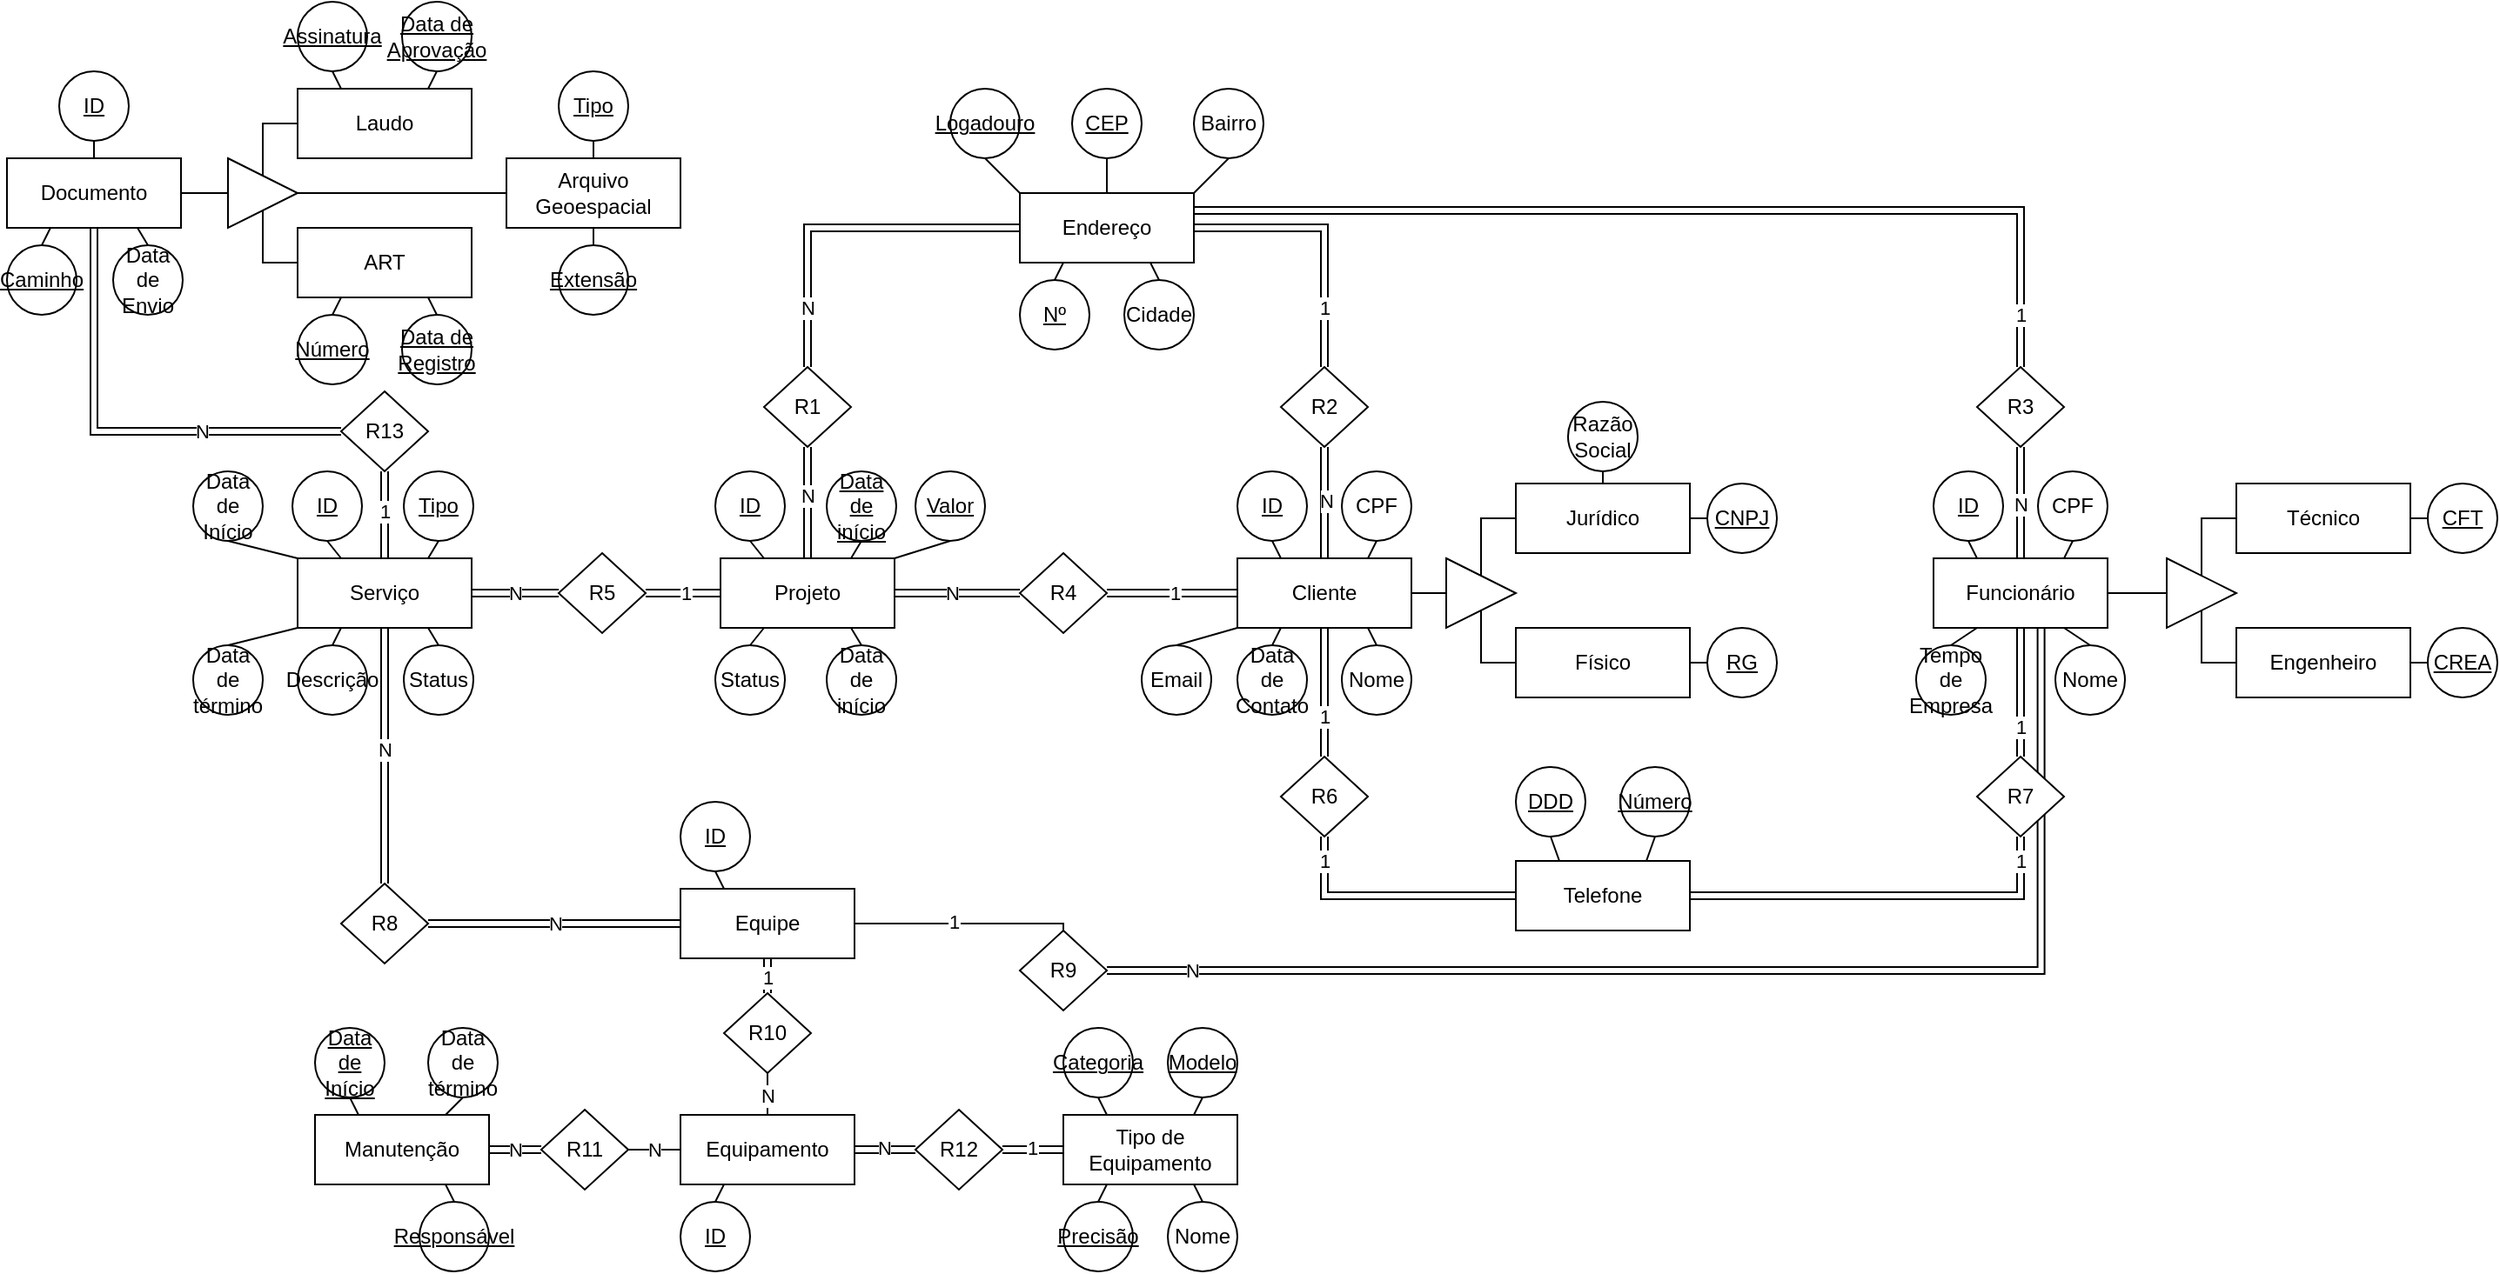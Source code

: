 <mxfile version="26.2.14">
  <diagram name="Página-1" id="PiJOBSAtjGSrL47Rxn38">
    <mxGraphModel dx="872" dy="549" grid="1" gridSize="10" guides="1" tooltips="1" connect="1" arrows="1" fold="1" page="1" pageScale="1" pageWidth="1169" pageHeight="827" math="0" shadow="0">
      <root>
        <mxCell id="0" />
        <mxCell id="1" parent="0" />
        <mxCell id="Hxw2iCBCijCNCAAfh-6b-59" style="edgeStyle=orthogonalEdgeStyle;rounded=0;orthogonalLoop=1;jettySize=auto;html=1;entryX=0.618;entryY=0.991;entryDx=0;entryDy=0;entryPerimeter=0;endArrow=none;startFill=0;shape=link;" parent="1" source="Hxw2iCBCijCNCAAfh-6b-57" target="vP99XLo5LnAxGZVNsOc5-2" edge="1">
          <mxGeometry relative="1" as="geometry">
            <mxPoint x="1220" y="603" as="targetPoint" />
          </mxGeometry>
        </mxCell>
        <mxCell id="VWEWTh3ar_pNMmPOI8s5-85" value="N" style="edgeLabel;html=1;align=center;verticalAlign=middle;resizable=0;points=[];" parent="Hxw2iCBCijCNCAAfh-6b-59" vertex="1" connectable="0">
          <mxGeometry x="-0.866" relative="1" as="geometry">
            <mxPoint as="offset" />
          </mxGeometry>
        </mxCell>
        <mxCell id="Hxw2iCBCijCNCAAfh-6b-21" style="edgeStyle=orthogonalEdgeStyle;rounded=0;orthogonalLoop=1;jettySize=auto;html=1;entryX=0.5;entryY=0;entryDx=0;entryDy=0;endArrow=none;startFill=0;shape=link;" parent="1" source="vP99XLo5LnAxGZVNsOc5-1" target="Hxw2iCBCijCNCAAfh-6b-17" edge="1">
          <mxGeometry relative="1" as="geometry">
            <mxPoint x="870" y="140" as="targetPoint" />
          </mxGeometry>
        </mxCell>
        <mxCell id="VWEWTh3ar_pNMmPOI8s5-73" value="1" style="edgeLabel;html=1;align=center;verticalAlign=middle;resizable=0;points=[];" parent="Hxw2iCBCijCNCAAfh-6b-21" vertex="1" connectable="0">
          <mxGeometry x="0.553" relative="1" as="geometry">
            <mxPoint as="offset" />
          </mxGeometry>
        </mxCell>
        <mxCell id="vP99XLo5LnAxGZVNsOc5-1" value="&lt;div&gt;Endereço&lt;/div&gt;" style="whiteSpace=wrap;html=1;align=center;" parent="1" vertex="1">
          <mxGeometry x="635" y="120" width="100" height="40" as="geometry" />
        </mxCell>
        <mxCell id="Hxw2iCBCijCNCAAfh-6b-34" style="edgeStyle=orthogonalEdgeStyle;rounded=0;orthogonalLoop=1;jettySize=auto;html=1;entryX=0.5;entryY=0;entryDx=0;entryDy=0;endArrow=none;startFill=0;shape=link;" parent="1" source="vP99XLo5LnAxGZVNsOc5-2" target="Hxw2iCBCijCNCAAfh-6b-9" edge="1">
          <mxGeometry relative="1" as="geometry">
            <mxPoint x="1210.0" y="470" as="targetPoint" />
            <Array as="points" />
          </mxGeometry>
        </mxCell>
        <mxCell id="VWEWTh3ar_pNMmPOI8s5-84" value="1" style="edgeLabel;html=1;align=center;verticalAlign=middle;resizable=0;points=[];" parent="Hxw2iCBCijCNCAAfh-6b-34" vertex="1" connectable="0">
          <mxGeometry x="0.522" relative="1" as="geometry">
            <mxPoint as="offset" />
          </mxGeometry>
        </mxCell>
        <mxCell id="vP99XLo5LnAxGZVNsOc5-2" value="Funcionário" style="whiteSpace=wrap;html=1;align=center;" parent="1" vertex="1">
          <mxGeometry x="1160" y="330" width="100" height="40" as="geometry" />
        </mxCell>
        <mxCell id="vP99XLo5LnAxGZVNsOc5-3" value="Projeto" style="whiteSpace=wrap;html=1;align=center;" parent="1" vertex="1">
          <mxGeometry x="463" y="330" width="100" height="40" as="geometry" />
        </mxCell>
        <mxCell id="Hxw2iCBCijCNCAAfh-6b-37" style="edgeStyle=orthogonalEdgeStyle;rounded=0;orthogonalLoop=1;jettySize=auto;html=1;entryX=0;entryY=0.5;entryDx=0;entryDy=0;endArrow=none;startFill=0;" parent="1" source="vP99XLo5LnAxGZVNsOc5-4" target="Hxw2iCBCijCNCAAfh-6b-35" edge="1">
          <mxGeometry relative="1" as="geometry" />
        </mxCell>
        <mxCell id="vP99XLo5LnAxGZVNsOc5-4" value="Cliente" style="whiteSpace=wrap;html=1;align=center;" parent="1" vertex="1">
          <mxGeometry x="760" y="330" width="100" height="40" as="geometry" />
        </mxCell>
        <mxCell id="vP99XLo5LnAxGZVNsOc5-5" value="Logadouro" style="ellipse;whiteSpace=wrap;html=1;align=center;fontStyle=4" parent="1" vertex="1">
          <mxGeometry x="595" y="60" width="40" height="40" as="geometry" />
        </mxCell>
        <mxCell id="vP99XLo5LnAxGZVNsOc5-6" value="CEP" style="ellipse;whiteSpace=wrap;html=1;align=center;fontStyle=4" parent="1" vertex="1">
          <mxGeometry x="665" y="60" width="40" height="40" as="geometry" />
        </mxCell>
        <mxCell id="vP99XLo5LnAxGZVNsOc5-8" value="Bairro" style="ellipse;whiteSpace=wrap;html=1;align=center;" parent="1" vertex="1">
          <mxGeometry x="735" y="60" width="40" height="40" as="geometry" />
        </mxCell>
        <mxCell id="vP99XLo5LnAxGZVNsOc5-9" value="Nº" style="ellipse;whiteSpace=wrap;html=1;align=center;fontStyle=4" parent="1" vertex="1">
          <mxGeometry x="635" y="170" width="40" height="40" as="geometry" />
        </mxCell>
        <mxCell id="vP99XLo5LnAxGZVNsOc5-10" value="&lt;div&gt;Cidade&lt;/div&gt;" style="ellipse;whiteSpace=wrap;html=1;align=center;" parent="1" vertex="1">
          <mxGeometry x="695" y="170" width="40" height="40" as="geometry" />
        </mxCell>
        <mxCell id="vP99XLo5LnAxGZVNsOc5-11" value="ID" style="ellipse;whiteSpace=wrap;html=1;align=center;fontStyle=4" parent="1" vertex="1">
          <mxGeometry x="460" y="280" width="40" height="40" as="geometry" />
        </mxCell>
        <mxCell id="vP99XLo5LnAxGZVNsOc5-13" value="&lt;div&gt;Data&lt;/div&gt;&lt;div&gt;de&lt;/div&gt;&lt;div&gt;início&lt;/div&gt;" style="ellipse;whiteSpace=wrap;html=1;align=center;fontStyle=4" parent="1" vertex="1">
          <mxGeometry x="524" y="280" width="40" height="40" as="geometry" />
        </mxCell>
        <mxCell id="vP99XLo5LnAxGZVNsOc5-17" value="CPF" style="ellipse;whiteSpace=wrap;html=1;align=center;fontStyle=0" parent="1" vertex="1">
          <mxGeometry x="1220" y="280" width="40" height="40" as="geometry" />
        </mxCell>
        <mxCell id="vP99XLo5LnAxGZVNsOc5-19" value="Nome" style="ellipse;whiteSpace=wrap;html=1;align=center;" parent="1" vertex="1">
          <mxGeometry x="1230" y="380" width="40" height="40" as="geometry" />
        </mxCell>
        <mxCell id="vP99XLo5LnAxGZVNsOc5-20" value="ID" style="ellipse;whiteSpace=wrap;html=1;align=center;fontStyle=4" parent="1" vertex="1">
          <mxGeometry x="1160" y="280" width="40" height="40" as="geometry" />
        </mxCell>
        <mxCell id="vP99XLo5LnAxGZVNsOc5-25" value="ID" style="ellipse;whiteSpace=wrap;html=1;align=center;fontStyle=4" parent="1" vertex="1">
          <mxGeometry x="760" y="280" width="40" height="40" as="geometry" />
        </mxCell>
        <mxCell id="vP99XLo5LnAxGZVNsOc5-27" value="CNPJ" style="ellipse;whiteSpace=wrap;html=1;align=center;fontStyle=4" parent="1" vertex="1">
          <mxGeometry x="1030" y="287" width="40" height="40" as="geometry" />
        </mxCell>
        <mxCell id="vP99XLo5LnAxGZVNsOc5-29" value="CPF" style="ellipse;whiteSpace=wrap;html=1;align=center;fontStyle=0" parent="1" vertex="1">
          <mxGeometry x="820" y="280" width="40" height="40" as="geometry" />
        </mxCell>
        <mxCell id="vP99XLo5LnAxGZVNsOc5-30" value="&lt;div&gt;Data &lt;br&gt;&lt;/div&gt;&lt;div&gt;de&lt;/div&gt;&lt;div&gt;Contato&lt;/div&gt;" style="ellipse;whiteSpace=wrap;html=1;align=center;" parent="1" vertex="1">
          <mxGeometry x="760" y="380" width="40" height="40" as="geometry" />
        </mxCell>
        <mxCell id="Hxw2iCBCijCNCAAfh-6b-58" style="edgeStyle=orthogonalEdgeStyle;rounded=0;orthogonalLoop=1;jettySize=auto;html=1;entryX=0.5;entryY=0;entryDx=0;entryDy=0;endArrow=none;startFill=0;" parent="1" source="vP99XLo5LnAxGZVNsOc5-32" target="Hxw2iCBCijCNCAAfh-6b-57" edge="1">
          <mxGeometry relative="1" as="geometry">
            <Array as="points">
              <mxPoint x="660" y="540" />
            </Array>
          </mxGeometry>
        </mxCell>
        <mxCell id="VWEWTh3ar_pNMmPOI8s5-86" value="1" style="edgeLabel;html=1;align=center;verticalAlign=middle;resizable=0;points=[];" parent="Hxw2iCBCijCNCAAfh-6b-58" vertex="1" connectable="0">
          <mxGeometry x="-0.079" y="1" relative="1" as="geometry">
            <mxPoint as="offset" />
          </mxGeometry>
        </mxCell>
        <mxCell id="vP99XLo5LnAxGZVNsOc5-32" value="Equipe" style="whiteSpace=wrap;html=1;align=center;" parent="1" vertex="1">
          <mxGeometry x="440" y="520" width="100" height="40" as="geometry" />
        </mxCell>
        <mxCell id="vP99XLo5LnAxGZVNsOc5-41" value="&lt;div&gt;Data&lt;/div&gt;&lt;div&gt;de&lt;/div&gt;&lt;div&gt;início&lt;/div&gt;" style="ellipse;whiteSpace=wrap;html=1;align=center;" parent="1" vertex="1">
          <mxGeometry x="524" y="380" width="40" height="40" as="geometry" />
        </mxCell>
        <mxCell id="vP99XLo5LnAxGZVNsOc5-43" value="&lt;div&gt;Equipamento&lt;/div&gt;" style="whiteSpace=wrap;html=1;align=center;" parent="1" vertex="1">
          <mxGeometry x="440" y="650" width="100" height="40" as="geometry" />
        </mxCell>
        <mxCell id="vP99XLo5LnAxGZVNsOc5-44" value="ID" style="ellipse;whiteSpace=wrap;html=1;align=center;fontStyle=4" parent="1" vertex="1">
          <mxGeometry x="440" y="700" width="40" height="40" as="geometry" />
        </mxCell>
        <mxCell id="vP99XLo5LnAxGZVNsOc5-45" value="Manutenção" style="whiteSpace=wrap;html=1;align=center;" parent="1" vertex="1">
          <mxGeometry x="230" y="650" width="100" height="40" as="geometry" />
        </mxCell>
        <mxCell id="Hxw2iCBCijCNCAAfh-6b-1" value="Tempo de Empresa" style="ellipse;whiteSpace=wrap;html=1;align=center;" parent="1" vertex="1">
          <mxGeometry x="1150" y="380" width="40" height="40" as="geometry" />
        </mxCell>
        <mxCell id="Hxw2iCBCijCNCAAfh-6b-2" value="Telefone" style="whiteSpace=wrap;html=1;align=center;" parent="1" vertex="1">
          <mxGeometry x="920" y="504" width="100" height="40" as="geometry" />
        </mxCell>
        <mxCell id="Hxw2iCBCijCNCAAfh-6b-3" value="DDD" style="ellipse;whiteSpace=wrap;html=1;align=center;fontStyle=4" parent="1" vertex="1">
          <mxGeometry x="920" y="450" width="40" height="40" as="geometry" />
        </mxCell>
        <mxCell id="Hxw2iCBCijCNCAAfh-6b-5" value="Número" style="ellipse;whiteSpace=wrap;html=1;align=center;fontStyle=4" parent="1" vertex="1">
          <mxGeometry x="980" y="450" width="40" height="40" as="geometry" />
        </mxCell>
        <mxCell id="Hxw2iCBCijCNCAAfh-6b-8" value="R6" style="shape=rhombus;perimeter=rhombusPerimeter;whiteSpace=wrap;html=1;align=center;" parent="1" vertex="1">
          <mxGeometry x="785" y="444" width="50" height="46" as="geometry" />
        </mxCell>
        <mxCell id="Hxw2iCBCijCNCAAfh-6b-9" value="R7" style="shape=rhombus;perimeter=rhombusPerimeter;whiteSpace=wrap;html=1;align=center;" parent="1" vertex="1">
          <mxGeometry x="1185" y="444" width="50" height="46" as="geometry" />
        </mxCell>
        <mxCell id="Hxw2iCBCijCNCAAfh-6b-11" value="" style="endArrow=none;html=1;rounded=0;entryX=0;entryY=0.5;entryDx=0;entryDy=0;exitX=0.5;exitY=1;exitDx=0;exitDy=0;shape=link;" parent="1" source="Hxw2iCBCijCNCAAfh-6b-8" target="Hxw2iCBCijCNCAAfh-6b-2" edge="1">
          <mxGeometry relative="1" as="geometry">
            <mxPoint x="870" y="470" as="sourcePoint" />
            <mxPoint x="1030" y="470" as="targetPoint" />
            <Array as="points">
              <mxPoint x="810" y="524" />
              <mxPoint x="860" y="524" />
            </Array>
          </mxGeometry>
        </mxCell>
        <mxCell id="VWEWTh3ar_pNMmPOI8s5-82" value="1" style="edgeLabel;html=1;align=center;verticalAlign=middle;resizable=0;points=[];" parent="Hxw2iCBCijCNCAAfh-6b-11" vertex="1" connectable="0">
          <mxGeometry x="-0.806" relative="1" as="geometry">
            <mxPoint as="offset" />
          </mxGeometry>
        </mxCell>
        <mxCell id="Hxw2iCBCijCNCAAfh-6b-12" value="" style="endArrow=none;html=1;rounded=0;entryX=1;entryY=0.5;entryDx=0;entryDy=0;exitX=0.5;exitY=1;exitDx=0;exitDy=0;shape=link;" parent="1" source="Hxw2iCBCijCNCAAfh-6b-9" target="Hxw2iCBCijCNCAAfh-6b-2" edge="1">
          <mxGeometry relative="1" as="geometry">
            <mxPoint x="870" y="500" as="sourcePoint" />
            <mxPoint x="930" y="534" as="targetPoint" />
            <Array as="points">
              <mxPoint x="1210" y="524" />
              <mxPoint x="1090" y="524" />
            </Array>
          </mxGeometry>
        </mxCell>
        <mxCell id="VWEWTh3ar_pNMmPOI8s5-83" value="1" style="edgeLabel;html=1;align=center;verticalAlign=middle;resizable=0;points=[];" parent="Hxw2iCBCijCNCAAfh-6b-12" vertex="1" connectable="0">
          <mxGeometry x="-0.875" relative="1" as="geometry">
            <mxPoint as="offset" />
          </mxGeometry>
        </mxCell>
        <mxCell id="Hxw2iCBCijCNCAAfh-6b-13" value="" style="endArrow=none;html=1;rounded=0;exitX=0.5;exitY=1;exitDx=0;exitDy=0;entryX=0.5;entryY=0;entryDx=0;entryDy=0;shape=link;" parent="1" source="vP99XLo5LnAxGZVNsOc5-4" target="Hxw2iCBCijCNCAAfh-6b-8" edge="1">
          <mxGeometry relative="1" as="geometry">
            <mxPoint x="870" y="470" as="sourcePoint" />
            <mxPoint x="1030" y="470" as="targetPoint" />
          </mxGeometry>
        </mxCell>
        <mxCell id="VWEWTh3ar_pNMmPOI8s5-81" value="1" style="edgeLabel;html=1;align=center;verticalAlign=middle;resizable=0;points=[];" parent="Hxw2iCBCijCNCAAfh-6b-13" vertex="1" connectable="0">
          <mxGeometry x="0.375" relative="1" as="geometry">
            <mxPoint as="offset" />
          </mxGeometry>
        </mxCell>
        <mxCell id="Hxw2iCBCijCNCAAfh-6b-25" style="edgeStyle=orthogonalEdgeStyle;rounded=0;orthogonalLoop=1;jettySize=auto;html=1;entryX=0;entryY=0.5;entryDx=0;entryDy=0;endArrow=none;startFill=0;shape=link;" parent="1" source="Hxw2iCBCijCNCAAfh-6b-15" target="vP99XLo5LnAxGZVNsOc5-1" edge="1">
          <mxGeometry relative="1" as="geometry">
            <mxPoint x="513" y="130" as="targetPoint" />
            <Array as="points">
              <mxPoint x="513" y="140" />
            </Array>
          </mxGeometry>
        </mxCell>
        <mxCell id="VWEWTh3ar_pNMmPOI8s5-70" value="N" style="edgeLabel;html=1;align=center;verticalAlign=middle;resizable=0;points=[];" parent="Hxw2iCBCijCNCAAfh-6b-25" vertex="1" connectable="0">
          <mxGeometry x="-0.664" relative="1" as="geometry">
            <mxPoint as="offset" />
          </mxGeometry>
        </mxCell>
        <mxCell id="Hxw2iCBCijCNCAAfh-6b-28" style="edgeStyle=orthogonalEdgeStyle;rounded=0;orthogonalLoop=1;jettySize=auto;html=1;entryX=0.5;entryY=0;entryDx=0;entryDy=0;endArrow=none;startFill=0;shape=link;" parent="1" source="Hxw2iCBCijCNCAAfh-6b-15" target="vP99XLo5LnAxGZVNsOc5-3" edge="1">
          <mxGeometry relative="1" as="geometry" />
        </mxCell>
        <mxCell id="VWEWTh3ar_pNMmPOI8s5-71" value="N" style="edgeLabel;html=1;align=center;verticalAlign=middle;resizable=0;points=[];" parent="Hxw2iCBCijCNCAAfh-6b-28" vertex="1" connectable="0">
          <mxGeometry x="-0.146" relative="1" as="geometry">
            <mxPoint as="offset" />
          </mxGeometry>
        </mxCell>
        <mxCell id="Hxw2iCBCijCNCAAfh-6b-15" value="&lt;div&gt;R1&lt;/div&gt;" style="shape=rhombus;perimeter=rhombusPerimeter;whiteSpace=wrap;html=1;align=center;" parent="1" vertex="1">
          <mxGeometry x="488" y="220" width="50" height="46" as="geometry" />
        </mxCell>
        <mxCell id="Hxw2iCBCijCNCAAfh-6b-26" style="edgeStyle=orthogonalEdgeStyle;rounded=0;orthogonalLoop=1;jettySize=auto;html=1;entryX=0.5;entryY=0;entryDx=0;entryDy=0;endArrow=none;startFill=0;shape=link;" parent="1" source="Hxw2iCBCijCNCAAfh-6b-17" target="vP99XLo5LnAxGZVNsOc5-4" edge="1">
          <mxGeometry relative="1" as="geometry">
            <Array as="points">
              <mxPoint x="810" y="260" />
              <mxPoint x="810" y="260" />
            </Array>
          </mxGeometry>
        </mxCell>
        <mxCell id="VWEWTh3ar_pNMmPOI8s5-74" value="N" style="edgeLabel;html=1;align=center;verticalAlign=middle;resizable=0;points=[];" parent="Hxw2iCBCijCNCAAfh-6b-26" vertex="1" connectable="0">
          <mxGeometry x="-0.031" y="1" relative="1" as="geometry">
            <mxPoint as="offset" />
          </mxGeometry>
        </mxCell>
        <mxCell id="Hxw2iCBCijCNCAAfh-6b-17" value="&lt;div&gt;R2&lt;/div&gt;" style="shape=rhombus;perimeter=rhombusPerimeter;whiteSpace=wrap;html=1;align=center;" parent="1" vertex="1">
          <mxGeometry x="785" y="220" width="50" height="46" as="geometry" />
        </mxCell>
        <mxCell id="Hxw2iCBCijCNCAAfh-6b-24" style="edgeStyle=orthogonalEdgeStyle;rounded=0;orthogonalLoop=1;jettySize=auto;html=1;entryX=1;entryY=0.25;entryDx=0;entryDy=0;endArrow=none;startFill=0;shape=link;" parent="1" source="Hxw2iCBCijCNCAAfh-6b-19" target="vP99XLo5LnAxGZVNsOc5-1" edge="1">
          <mxGeometry relative="1" as="geometry">
            <mxPoint x="960" y="130" as="targetPoint" />
            <Array as="points">
              <mxPoint x="1210" y="130" />
            </Array>
          </mxGeometry>
        </mxCell>
        <mxCell id="VWEWTh3ar_pNMmPOI8s5-78" value="1" style="edgeLabel;html=1;align=center;verticalAlign=middle;resizable=0;points=[];" parent="Hxw2iCBCijCNCAAfh-6b-24" vertex="1" connectable="0">
          <mxGeometry x="-0.893" relative="1" as="geometry">
            <mxPoint as="offset" />
          </mxGeometry>
        </mxCell>
        <mxCell id="Hxw2iCBCijCNCAAfh-6b-27" style="edgeStyle=orthogonalEdgeStyle;rounded=0;orthogonalLoop=1;jettySize=auto;html=1;entryX=0.5;entryY=0;entryDx=0;entryDy=0;endArrow=none;startFill=0;shape=link;" parent="1" source="Hxw2iCBCijCNCAAfh-6b-19" target="vP99XLo5LnAxGZVNsOc5-2" edge="1">
          <mxGeometry relative="1" as="geometry" />
        </mxCell>
        <mxCell id="VWEWTh3ar_pNMmPOI8s5-75" value="N" style="edgeLabel;html=1;align=center;verticalAlign=middle;resizable=0;points=[];" parent="Hxw2iCBCijCNCAAfh-6b-27" vertex="1" connectable="0">
          <mxGeometry x="0.021" relative="1" as="geometry">
            <mxPoint as="offset" />
          </mxGeometry>
        </mxCell>
        <mxCell id="Hxw2iCBCijCNCAAfh-6b-19" value="R3" style="shape=rhombus;perimeter=rhombusPerimeter;whiteSpace=wrap;html=1;align=center;" parent="1" vertex="1">
          <mxGeometry x="1185" y="220" width="50" height="46" as="geometry" />
        </mxCell>
        <mxCell id="Hxw2iCBCijCNCAAfh-6b-32" style="edgeStyle=orthogonalEdgeStyle;rounded=0;orthogonalLoop=1;jettySize=auto;html=1;entryX=0;entryY=0.5;entryDx=0;entryDy=0;endArrow=none;startFill=0;shape=link;" parent="1" source="Hxw2iCBCijCNCAAfh-6b-29" target="vP99XLo5LnAxGZVNsOc5-4" edge="1">
          <mxGeometry relative="1" as="geometry" />
        </mxCell>
        <mxCell id="VWEWTh3ar_pNMmPOI8s5-98" value="1" style="edgeLabel;html=1;align=center;verticalAlign=middle;resizable=0;points=[];" parent="Hxw2iCBCijCNCAAfh-6b-32" vertex="1" connectable="0">
          <mxGeometry x="0.035" relative="1" as="geometry">
            <mxPoint as="offset" />
          </mxGeometry>
        </mxCell>
        <mxCell id="Hxw2iCBCijCNCAAfh-6b-33" style="edgeStyle=orthogonalEdgeStyle;rounded=0;orthogonalLoop=1;jettySize=auto;html=1;entryX=1;entryY=0.5;entryDx=0;entryDy=0;endArrow=none;startFill=0;shape=link;" parent="1" source="Hxw2iCBCijCNCAAfh-6b-29" target="vP99XLo5LnAxGZVNsOc5-3" edge="1">
          <mxGeometry relative="1" as="geometry" />
        </mxCell>
        <mxCell id="VWEWTh3ar_pNMmPOI8s5-99" value="N" style="edgeLabel;html=1;align=center;verticalAlign=middle;resizable=0;points=[];" parent="Hxw2iCBCijCNCAAfh-6b-33" vertex="1" connectable="0">
          <mxGeometry x="0.089" relative="1" as="geometry">
            <mxPoint as="offset" />
          </mxGeometry>
        </mxCell>
        <mxCell id="Hxw2iCBCijCNCAAfh-6b-29" value="R4" style="shape=rhombus;perimeter=rhombusPerimeter;whiteSpace=wrap;html=1;align=center;" parent="1" vertex="1">
          <mxGeometry x="635" y="327" width="50" height="46" as="geometry" />
        </mxCell>
        <mxCell id="Hxw2iCBCijCNCAAfh-6b-41" style="edgeStyle=orthogonalEdgeStyle;rounded=0;orthogonalLoop=1;jettySize=auto;html=1;entryX=0;entryY=0.5;entryDx=0;entryDy=0;endArrow=none;startFill=0;" parent="1" source="Hxw2iCBCijCNCAAfh-6b-35" target="Hxw2iCBCijCNCAAfh-6b-39" edge="1">
          <mxGeometry relative="1" as="geometry" />
        </mxCell>
        <mxCell id="Hxw2iCBCijCNCAAfh-6b-42" style="edgeStyle=orthogonalEdgeStyle;rounded=0;orthogonalLoop=1;jettySize=auto;html=1;entryX=0;entryY=0.5;entryDx=0;entryDy=0;endArrow=none;startFill=0;" parent="1" source="Hxw2iCBCijCNCAAfh-6b-35" target="Hxw2iCBCijCNCAAfh-6b-38" edge="1">
          <mxGeometry relative="1" as="geometry" />
        </mxCell>
        <mxCell id="Hxw2iCBCijCNCAAfh-6b-35" value="" style="triangle;whiteSpace=wrap;html=1;" parent="1" vertex="1">
          <mxGeometry x="880" y="330" width="40" height="40" as="geometry" />
        </mxCell>
        <mxCell id="Hxw2iCBCijCNCAAfh-6b-38" value="Jurídico" style="whiteSpace=wrap;html=1;align=center;" parent="1" vertex="1">
          <mxGeometry x="920" y="287" width="100" height="40" as="geometry" />
        </mxCell>
        <mxCell id="Hxw2iCBCijCNCAAfh-6b-39" value="Físico" style="whiteSpace=wrap;html=1;align=center;" parent="1" vertex="1">
          <mxGeometry x="920" y="370" width="100" height="40" as="geometry" />
        </mxCell>
        <mxCell id="Hxw2iCBCijCNCAAfh-6b-40" value="Nome" style="ellipse;whiteSpace=wrap;html=1;align=center;" parent="1" vertex="1">
          <mxGeometry x="820" y="380" width="40" height="40" as="geometry" />
        </mxCell>
        <mxCell id="VWEWTh3ar_pNMmPOI8s5-18" style="edgeStyle=orthogonalEdgeStyle;rounded=0;orthogonalLoop=1;jettySize=auto;html=1;exitX=0;exitY=0.5;exitDx=0;exitDy=0;entryX=1;entryY=0.5;entryDx=0;entryDy=0;endArrow=none;startFill=0;" parent="1" source="Hxw2iCBCijCNCAAfh-6b-43" target="Hxw2iCBCijCNCAAfh-6b-39" edge="1">
          <mxGeometry relative="1" as="geometry" />
        </mxCell>
        <mxCell id="Hxw2iCBCijCNCAAfh-6b-43" value="RG" style="ellipse;whiteSpace=wrap;html=1;align=center;fontStyle=4" parent="1" vertex="1">
          <mxGeometry x="1030" y="370" width="40" height="40" as="geometry" />
        </mxCell>
        <mxCell id="Hxw2iCBCijCNCAAfh-6b-45" value="Razão Social" style="ellipse;whiteSpace=wrap;html=1;align=center;fontStyle=0" parent="1" vertex="1">
          <mxGeometry x="950" y="240" width="40" height="40" as="geometry" />
        </mxCell>
        <mxCell id="Hxw2iCBCijCNCAAfh-6b-46" value="Serviço" style="whiteSpace=wrap;html=1;align=center;" parent="1" vertex="1">
          <mxGeometry x="220" y="330" width="100" height="40" as="geometry" />
        </mxCell>
        <mxCell id="Hxw2iCBCijCNCAAfh-6b-47" value="ID" style="ellipse;whiteSpace=wrap;html=1;align=center;fontStyle=4" parent="1" vertex="1">
          <mxGeometry x="217" y="280" width="40" height="40" as="geometry" />
        </mxCell>
        <mxCell id="Hxw2iCBCijCNCAAfh-6b-48" value="Tipo" style="ellipse;whiteSpace=wrap;html=1;align=center;fontStyle=4" parent="1" vertex="1">
          <mxGeometry x="281" y="280" width="40" height="40" as="geometry" />
        </mxCell>
        <mxCell id="Hxw2iCBCijCNCAAfh-6b-49" value="Descrição" style="ellipse;whiteSpace=wrap;html=1;align=center;" parent="1" vertex="1">
          <mxGeometry x="220" y="380" width="40" height="40" as="geometry" />
        </mxCell>
        <mxCell id="Hxw2iCBCijCNCAAfh-6b-50" value="Status" style="ellipse;whiteSpace=wrap;html=1;align=center;" parent="1" vertex="1">
          <mxGeometry x="281" y="380" width="40" height="40" as="geometry" />
        </mxCell>
        <mxCell id="Hxw2iCBCijCNCAAfh-6b-51" value="Status" style="ellipse;whiteSpace=wrap;html=1;align=center;fontStyle=0" parent="1" vertex="1">
          <mxGeometry x="460" y="380" width="40" height="40" as="geometry" />
        </mxCell>
        <mxCell id="Hxw2iCBCijCNCAAfh-6b-53" value="" style="edgeStyle=orthogonalEdgeStyle;rounded=0;orthogonalLoop=1;jettySize=auto;html=1;entryX=0;entryY=0.5;entryDx=0;entryDy=0;endArrow=none;startFill=0;shape=link;" parent="1" source="Hxw2iCBCijCNCAAfh-6b-52" target="vP99XLo5LnAxGZVNsOc5-3" edge="1">
          <mxGeometry relative="1" as="geometry" />
        </mxCell>
        <mxCell id="VWEWTh3ar_pNMmPOI8s5-106" value="1" style="edgeLabel;html=1;align=center;verticalAlign=middle;resizable=0;points=[];" parent="Hxw2iCBCijCNCAAfh-6b-53" vertex="1" connectable="0">
          <mxGeometry x="0.044" relative="1" as="geometry">
            <mxPoint as="offset" />
          </mxGeometry>
        </mxCell>
        <mxCell id="Hxw2iCBCijCNCAAfh-6b-54" style="edgeStyle=orthogonalEdgeStyle;rounded=0;orthogonalLoop=1;jettySize=auto;html=1;entryX=1;entryY=0.5;entryDx=0;entryDy=0;endArrow=none;startFill=0;shape=link;" parent="1" source="Hxw2iCBCijCNCAAfh-6b-52" target="Hxw2iCBCijCNCAAfh-6b-46" edge="1">
          <mxGeometry relative="1" as="geometry" />
        </mxCell>
        <mxCell id="VWEWTh3ar_pNMmPOI8s5-100" value="N" style="edgeLabel;html=1;align=center;verticalAlign=middle;resizable=0;points=[];" parent="Hxw2iCBCijCNCAAfh-6b-54" vertex="1" connectable="0">
          <mxGeometry x="0.013" relative="1" as="geometry">
            <mxPoint as="offset" />
          </mxGeometry>
        </mxCell>
        <mxCell id="Hxw2iCBCijCNCAAfh-6b-52" value="R5" style="shape=rhombus;perimeter=rhombusPerimeter;whiteSpace=wrap;html=1;align=center;" parent="1" vertex="1">
          <mxGeometry x="370" y="327" width="50" height="46" as="geometry" />
        </mxCell>
        <mxCell id="Hxw2iCBCijCNCAAfh-6b-55" value="Data de Início" style="ellipse;whiteSpace=wrap;html=1;align=center;fontStyle=0" parent="1" vertex="1">
          <mxGeometry x="160" y="280" width="40" height="40" as="geometry" />
        </mxCell>
        <mxCell id="Hxw2iCBCijCNCAAfh-6b-56" value="Data de término" style="ellipse;whiteSpace=wrap;html=1;align=center;fontStyle=0" parent="1" vertex="1">
          <mxGeometry x="160" y="380" width="40" height="40" as="geometry" />
        </mxCell>
        <mxCell id="Hxw2iCBCijCNCAAfh-6b-57" value="R9" style="shape=rhombus;perimeter=rhombusPerimeter;whiteSpace=wrap;html=1;align=center;" parent="1" vertex="1">
          <mxGeometry x="635" y="544" width="50" height="46" as="geometry" />
        </mxCell>
        <mxCell id="Hxw2iCBCijCNCAAfh-6b-66" style="edgeStyle=orthogonalEdgeStyle;rounded=0;orthogonalLoop=1;jettySize=auto;html=1;entryX=0;entryY=0.5;entryDx=0;entryDy=0;endArrow=none;startFill=0;shape=link;" parent="1" source="Hxw2iCBCijCNCAAfh-6b-60" target="vP99XLo5LnAxGZVNsOc5-32" edge="1">
          <mxGeometry relative="1" as="geometry" />
        </mxCell>
        <mxCell id="VWEWTh3ar_pNMmPOI8s5-103" value="N" style="edgeLabel;html=1;align=center;verticalAlign=middle;resizable=0;points=[];" parent="Hxw2iCBCijCNCAAfh-6b-66" vertex="1" connectable="0">
          <mxGeometry x="-0.001" relative="1" as="geometry">
            <mxPoint as="offset" />
          </mxGeometry>
        </mxCell>
        <mxCell id="Hxw2iCBCijCNCAAfh-6b-67" style="edgeStyle=orthogonalEdgeStyle;rounded=0;orthogonalLoop=1;jettySize=auto;html=1;entryX=0.5;entryY=1;entryDx=0;entryDy=0;endArrow=none;startFill=0;shape=link;" parent="1" source="Hxw2iCBCijCNCAAfh-6b-60" target="Hxw2iCBCijCNCAAfh-6b-46" edge="1">
          <mxGeometry relative="1" as="geometry" />
        </mxCell>
        <mxCell id="VWEWTh3ar_pNMmPOI8s5-102" value="N" style="edgeLabel;html=1;align=center;verticalAlign=middle;resizable=0;points=[];" parent="Hxw2iCBCijCNCAAfh-6b-67" vertex="1" connectable="0">
          <mxGeometry x="0.048" relative="1" as="geometry">
            <mxPoint as="offset" />
          </mxGeometry>
        </mxCell>
        <mxCell id="Hxw2iCBCijCNCAAfh-6b-60" value="R8" style="shape=rhombus;perimeter=rhombusPerimeter;whiteSpace=wrap;html=1;align=center;" parent="1" vertex="1">
          <mxGeometry x="245" y="517" width="50" height="46" as="geometry" />
        </mxCell>
        <mxCell id="Hxw2iCBCijCNCAAfh-6b-64" value="ID" style="ellipse;whiteSpace=wrap;html=1;align=center;fontStyle=4" parent="1" vertex="1">
          <mxGeometry x="440" y="470" width="40" height="40" as="geometry" />
        </mxCell>
        <mxCell id="Hxw2iCBCijCNCAAfh-6b-79" value="Data de Início" style="ellipse;whiteSpace=wrap;html=1;align=center;fontStyle=4" parent="1" vertex="1">
          <mxGeometry x="230" y="600" width="40" height="40" as="geometry" />
        </mxCell>
        <mxCell id="Hxw2iCBCijCNCAAfh-6b-81" value="Data de término" style="ellipse;whiteSpace=wrap;html=1;align=center;" parent="1" vertex="1">
          <mxGeometry x="295" y="600" width="40" height="40" as="geometry" />
        </mxCell>
        <mxCell id="Hxw2iCBCijCNCAAfh-6b-83" style="edgeStyle=orthogonalEdgeStyle;rounded=0;orthogonalLoop=1;jettySize=auto;html=1;entryX=1;entryY=0.5;entryDx=0;entryDy=0;endArrow=none;startFill=0;shape=link;" parent="1" source="Hxw2iCBCijCNCAAfh-6b-82" target="vP99XLo5LnAxGZVNsOc5-45" edge="1">
          <mxGeometry relative="1" as="geometry" />
        </mxCell>
        <mxCell id="VWEWTh3ar_pNMmPOI8s5-93" value="N" style="edgeLabel;html=1;align=center;verticalAlign=middle;resizable=0;points=[];" parent="Hxw2iCBCijCNCAAfh-6b-83" vertex="1" connectable="0">
          <mxGeometry x="0.42" relative="1" as="geometry">
            <mxPoint as="offset" />
          </mxGeometry>
        </mxCell>
        <mxCell id="Hxw2iCBCijCNCAAfh-6b-84" style="edgeStyle=orthogonalEdgeStyle;rounded=0;orthogonalLoop=1;jettySize=auto;html=1;entryX=0;entryY=0.5;entryDx=0;entryDy=0;endArrow=none;startFill=0;" parent="1" source="Hxw2iCBCijCNCAAfh-6b-82" target="vP99XLo5LnAxGZVNsOc5-43" edge="1">
          <mxGeometry relative="1" as="geometry" />
        </mxCell>
        <mxCell id="VWEWTh3ar_pNMmPOI8s5-95" value="N" style="edgeLabel;html=1;align=center;verticalAlign=middle;resizable=0;points=[];" parent="Hxw2iCBCijCNCAAfh-6b-84" vertex="1" connectable="0">
          <mxGeometry x="0.404" relative="1" as="geometry">
            <mxPoint as="offset" />
          </mxGeometry>
        </mxCell>
        <mxCell id="Hxw2iCBCijCNCAAfh-6b-82" value="R11" style="shape=rhombus;perimeter=rhombusPerimeter;whiteSpace=wrap;html=1;align=center;" parent="1" vertex="1">
          <mxGeometry x="360" y="647" width="50" height="46" as="geometry" />
        </mxCell>
        <mxCell id="Hxw2iCBCijCNCAAfh-6b-85" value="Documento" style="whiteSpace=wrap;html=1;align=center;" parent="1" vertex="1">
          <mxGeometry x="53" y="100" width="100" height="40" as="geometry" />
        </mxCell>
        <mxCell id="Hxw2iCBCijCNCAAfh-6b-86" value="ID" style="ellipse;whiteSpace=wrap;html=1;align=center;fontStyle=4" parent="1" vertex="1">
          <mxGeometry x="83" y="50" width="40" height="40" as="geometry" />
        </mxCell>
        <mxCell id="Hxw2iCBCijCNCAAfh-6b-88" value="Caminho" style="ellipse;whiteSpace=wrap;html=1;align=center;fontStyle=4" parent="1" vertex="1">
          <mxGeometry x="53" y="150" width="40" height="40" as="geometry" />
        </mxCell>
        <mxCell id="Hxw2iCBCijCNCAAfh-6b-89" value="Data de Envio" style="ellipse;whiteSpace=wrap;html=1;align=center;" parent="1" vertex="1">
          <mxGeometry x="114" y="150" width="40" height="40" as="geometry" />
        </mxCell>
        <mxCell id="Hxw2iCBCijCNCAAfh-6b-99" style="edgeStyle=orthogonalEdgeStyle;rounded=0;orthogonalLoop=1;jettySize=auto;html=1;entryX=0.5;entryY=0;entryDx=0;entryDy=0;endArrow=none;startFill=0;shape=link;" parent="1" source="Hxw2iCBCijCNCAAfh-6b-98" target="Hxw2iCBCijCNCAAfh-6b-46" edge="1">
          <mxGeometry relative="1" as="geometry" />
        </mxCell>
        <mxCell id="VWEWTh3ar_pNMmPOI8s5-105" value="1" style="edgeLabel;html=1;align=center;verticalAlign=middle;resizable=0;points=[];" parent="Hxw2iCBCijCNCAAfh-6b-99" vertex="1" connectable="0">
          <mxGeometry x="-0.087" relative="1" as="geometry">
            <mxPoint as="offset" />
          </mxGeometry>
        </mxCell>
        <mxCell id="Hxw2iCBCijCNCAAfh-6b-100" style="edgeStyle=orthogonalEdgeStyle;rounded=0;orthogonalLoop=1;jettySize=auto;html=1;entryX=0.5;entryY=1;entryDx=0;entryDy=0;endArrow=none;startFill=0;shape=link;" parent="1" source="Hxw2iCBCijCNCAAfh-6b-98" target="Hxw2iCBCijCNCAAfh-6b-85" edge="1">
          <mxGeometry relative="1" as="geometry" />
        </mxCell>
        <mxCell id="VWEWTh3ar_pNMmPOI8s5-104" value="N" style="edgeLabel;html=1;align=center;verticalAlign=middle;resizable=0;points=[];" parent="Hxw2iCBCijCNCAAfh-6b-100" vertex="1" connectable="0">
          <mxGeometry x="-0.382" relative="1" as="geometry">
            <mxPoint as="offset" />
          </mxGeometry>
        </mxCell>
        <mxCell id="Hxw2iCBCijCNCAAfh-6b-98" value="R13" style="shape=rhombus;perimeter=rhombusPerimeter;whiteSpace=wrap;html=1;align=center;" parent="1" vertex="1">
          <mxGeometry x="245" y="234" width="50" height="46" as="geometry" />
        </mxCell>
        <mxCell id="Hxw2iCBCijCNCAAfh-6b-104" style="edgeStyle=orthogonalEdgeStyle;rounded=0;orthogonalLoop=1;jettySize=auto;html=1;entryX=0.5;entryY=1;entryDx=0;entryDy=0;endArrow=none;startFill=0;shape=link;" parent="1" source="Hxw2iCBCijCNCAAfh-6b-101" target="vP99XLo5LnAxGZVNsOc5-32" edge="1">
          <mxGeometry relative="1" as="geometry" />
        </mxCell>
        <mxCell id="VWEWTh3ar_pNMmPOI8s5-97" value="1" style="edgeLabel;html=1;align=center;verticalAlign=middle;resizable=0;points=[];" parent="Hxw2iCBCijCNCAAfh-6b-104" vertex="1" connectable="0">
          <mxGeometry x="0.648" relative="1" as="geometry">
            <mxPoint as="offset" />
          </mxGeometry>
        </mxCell>
        <mxCell id="Hxw2iCBCijCNCAAfh-6b-106" style="edgeStyle=orthogonalEdgeStyle;rounded=0;orthogonalLoop=1;jettySize=auto;html=1;entryX=0.5;entryY=0;entryDx=0;entryDy=0;endArrow=none;startFill=0;" parent="1" source="Hxw2iCBCijCNCAAfh-6b-101" target="vP99XLo5LnAxGZVNsOc5-43" edge="1">
          <mxGeometry relative="1" as="geometry" />
        </mxCell>
        <mxCell id="VWEWTh3ar_pNMmPOI8s5-89" value="N" style="edgeLabel;html=1;align=center;verticalAlign=middle;resizable=0;points=[];" parent="Hxw2iCBCijCNCAAfh-6b-106" vertex="1" connectable="0">
          <mxGeometry x="0.589" relative="1" as="geometry">
            <mxPoint as="offset" />
          </mxGeometry>
        </mxCell>
        <mxCell id="Hxw2iCBCijCNCAAfh-6b-101" value="R10" style="shape=rhombus;perimeter=rhombusPerimeter;whiteSpace=wrap;html=1;align=center;" parent="1" vertex="1">
          <mxGeometry x="465" y="580" width="50" height="46" as="geometry" />
        </mxCell>
        <mxCell id="VWEWTh3ar_pNMmPOI8s5-26" style="edgeStyle=orthogonalEdgeStyle;rounded=0;orthogonalLoop=1;jettySize=auto;html=1;entryX=1;entryY=0.5;entryDx=0;entryDy=0;endArrow=none;startFill=0;" parent="1" source="Hxw2iCBCijCNCAAfh-6b-107" target="Hxw2iCBCijCNCAAfh-6b-111" edge="1">
          <mxGeometry relative="1" as="geometry" />
        </mxCell>
        <mxCell id="Hxw2iCBCijCNCAAfh-6b-107" value="CFT" style="ellipse;whiteSpace=wrap;html=1;align=center;fontStyle=4" parent="1" vertex="1">
          <mxGeometry x="1444" y="287" width="40" height="40" as="geometry" />
        </mxCell>
        <mxCell id="Hxw2iCBCijCNCAAfh-6b-108" style="edgeStyle=orthogonalEdgeStyle;rounded=0;orthogonalLoop=1;jettySize=auto;html=1;entryX=0;entryY=0.5;entryDx=0;entryDy=0;endArrow=none;startFill=0;" parent="1" source="Hxw2iCBCijCNCAAfh-6b-110" target="Hxw2iCBCijCNCAAfh-6b-112" edge="1">
          <mxGeometry relative="1" as="geometry" />
        </mxCell>
        <mxCell id="Hxw2iCBCijCNCAAfh-6b-109" style="edgeStyle=orthogonalEdgeStyle;rounded=0;orthogonalLoop=1;jettySize=auto;html=1;entryX=0;entryY=0.5;entryDx=0;entryDy=0;endArrow=none;startFill=0;" parent="1" source="Hxw2iCBCijCNCAAfh-6b-110" target="Hxw2iCBCijCNCAAfh-6b-111" edge="1">
          <mxGeometry relative="1" as="geometry" />
        </mxCell>
        <mxCell id="Hxw2iCBCijCNCAAfh-6b-115" style="edgeStyle=orthogonalEdgeStyle;rounded=0;orthogonalLoop=1;jettySize=auto;html=1;entryX=1;entryY=0.5;entryDx=0;entryDy=0;endArrow=none;startFill=0;" parent="1" source="Hxw2iCBCijCNCAAfh-6b-110" target="vP99XLo5LnAxGZVNsOc5-2" edge="1">
          <mxGeometry relative="1" as="geometry" />
        </mxCell>
        <mxCell id="Hxw2iCBCijCNCAAfh-6b-110" value="" style="triangle;whiteSpace=wrap;html=1;" parent="1" vertex="1">
          <mxGeometry x="1294" y="330" width="40" height="40" as="geometry" />
        </mxCell>
        <mxCell id="Hxw2iCBCijCNCAAfh-6b-111" value="Técnico" style="whiteSpace=wrap;html=1;align=center;" parent="1" vertex="1">
          <mxGeometry x="1334" y="287" width="100" height="40" as="geometry" />
        </mxCell>
        <mxCell id="Hxw2iCBCijCNCAAfh-6b-112" value="Engenheiro" style="whiteSpace=wrap;html=1;align=center;" parent="1" vertex="1">
          <mxGeometry x="1334" y="370" width="100" height="40" as="geometry" />
        </mxCell>
        <mxCell id="Hxw2iCBCijCNCAAfh-6b-113" value="CREA" style="ellipse;whiteSpace=wrap;html=1;align=center;fontStyle=4" parent="1" vertex="1">
          <mxGeometry x="1444" y="370" width="40" height="40" as="geometry" />
        </mxCell>
        <mxCell id="Hxw2iCBCijCNCAAfh-6b-134" value="Tipo de Equipamento" style="whiteSpace=wrap;html=1;align=center;" parent="1" vertex="1">
          <mxGeometry x="660" y="650" width="100" height="40" as="geometry" />
        </mxCell>
        <mxCell id="Hxw2iCBCijCNCAAfh-6b-136" style="edgeStyle=orthogonalEdgeStyle;rounded=0;orthogonalLoop=1;jettySize=auto;html=1;entryX=0;entryY=0.5;entryDx=0;entryDy=0;endArrow=none;startFill=0;shape=link;" parent="1" source="Hxw2iCBCijCNCAAfh-6b-135" target="Hxw2iCBCijCNCAAfh-6b-134" edge="1">
          <mxGeometry relative="1" as="geometry" />
        </mxCell>
        <mxCell id="VWEWTh3ar_pNMmPOI8s5-90" value="1" style="edgeLabel;html=1;align=center;verticalAlign=middle;resizable=0;points=[];" parent="Hxw2iCBCijCNCAAfh-6b-136" vertex="1" connectable="0">
          <mxGeometry x="0.19" y="1" relative="1" as="geometry">
            <mxPoint as="offset" />
          </mxGeometry>
        </mxCell>
        <mxCell id="Hxw2iCBCijCNCAAfh-6b-137" style="edgeStyle=orthogonalEdgeStyle;rounded=0;orthogonalLoop=1;jettySize=auto;html=1;entryX=1;entryY=0.5;entryDx=0;entryDy=0;endArrow=none;startFill=0;shape=link;" parent="1" source="Hxw2iCBCijCNCAAfh-6b-135" target="vP99XLo5LnAxGZVNsOc5-43" edge="1">
          <mxGeometry relative="1" as="geometry" />
        </mxCell>
        <mxCell id="VWEWTh3ar_pNMmPOI8s5-92" value="N" style="edgeLabel;html=1;align=center;verticalAlign=middle;resizable=0;points=[];" parent="Hxw2iCBCijCNCAAfh-6b-137" vertex="1" connectable="0">
          <mxGeometry x="-0.2" y="-1" relative="1" as="geometry">
            <mxPoint as="offset" />
          </mxGeometry>
        </mxCell>
        <mxCell id="Hxw2iCBCijCNCAAfh-6b-135" value="R12" style="shape=rhombus;perimeter=rhombusPerimeter;whiteSpace=wrap;html=1;align=center;" parent="1" vertex="1">
          <mxGeometry x="575" y="647" width="50" height="46" as="geometry" />
        </mxCell>
        <mxCell id="Hxw2iCBCijCNCAAfh-6b-139" value="Nome" style="ellipse;whiteSpace=wrap;html=1;align=center;fontStyle=0" parent="1" vertex="1">
          <mxGeometry x="720" y="700" width="40" height="40" as="geometry" />
        </mxCell>
        <mxCell id="Hxw2iCBCijCNCAAfh-6b-140" value="Categoria" style="ellipse;whiteSpace=wrap;html=1;align=center;fontStyle=4" parent="1" vertex="1">
          <mxGeometry x="660" y="600" width="40" height="40" as="geometry" />
        </mxCell>
        <mxCell id="Hxw2iCBCijCNCAAfh-6b-141" value="Modelo" style="ellipse;whiteSpace=wrap;html=1;align=center;fontStyle=4" parent="1" vertex="1">
          <mxGeometry x="720" y="600" width="40" height="40" as="geometry" />
        </mxCell>
        <mxCell id="Hxw2iCBCijCNCAAfh-6b-142" value="Assinatura" style="ellipse;whiteSpace=wrap;html=1;align=center;fontStyle=4" parent="1" vertex="1">
          <mxGeometry x="220" y="10" width="40" height="40" as="geometry" />
        </mxCell>
        <mxCell id="Hxw2iCBCijCNCAAfh-6b-143" style="edgeStyle=orthogonalEdgeStyle;rounded=0;orthogonalLoop=1;jettySize=auto;html=1;entryX=0;entryY=0.5;entryDx=0;entryDy=0;endArrow=none;startFill=0;" parent="1" source="Hxw2iCBCijCNCAAfh-6b-145" target="Hxw2iCBCijCNCAAfh-6b-147" edge="1">
          <mxGeometry relative="1" as="geometry" />
        </mxCell>
        <mxCell id="Hxw2iCBCijCNCAAfh-6b-144" style="edgeStyle=orthogonalEdgeStyle;rounded=0;orthogonalLoop=1;jettySize=auto;html=1;entryX=0;entryY=0.5;entryDx=0;entryDy=0;endArrow=none;startFill=0;" parent="1" source="Hxw2iCBCijCNCAAfh-6b-145" target="Hxw2iCBCijCNCAAfh-6b-146" edge="1">
          <mxGeometry relative="1" as="geometry" />
        </mxCell>
        <mxCell id="Hxw2iCBCijCNCAAfh-6b-153" style="edgeStyle=orthogonalEdgeStyle;rounded=0;orthogonalLoop=1;jettySize=auto;html=1;entryX=1;entryY=0.5;entryDx=0;entryDy=0;endArrow=none;startFill=0;" parent="1" source="Hxw2iCBCijCNCAAfh-6b-145" target="Hxw2iCBCijCNCAAfh-6b-85" edge="1">
          <mxGeometry relative="1" as="geometry" />
        </mxCell>
        <mxCell id="VWEWTh3ar_pNMmPOI8s5-68" style="edgeStyle=orthogonalEdgeStyle;rounded=0;orthogonalLoop=1;jettySize=auto;html=1;entryX=0;entryY=0.5;entryDx=0;entryDy=0;endArrow=none;startFill=0;" parent="1" source="Hxw2iCBCijCNCAAfh-6b-145" target="VWEWTh3ar_pNMmPOI8s5-63" edge="1">
          <mxGeometry relative="1" as="geometry" />
        </mxCell>
        <mxCell id="Hxw2iCBCijCNCAAfh-6b-145" value="" style="triangle;whiteSpace=wrap;html=1;" parent="1" vertex="1">
          <mxGeometry x="180" y="100" width="40" height="40" as="geometry" />
        </mxCell>
        <mxCell id="Hxw2iCBCijCNCAAfh-6b-146" value="Laudo" style="whiteSpace=wrap;html=1;align=center;" parent="1" vertex="1">
          <mxGeometry x="220" y="60" width="100" height="40" as="geometry" />
        </mxCell>
        <mxCell id="Hxw2iCBCijCNCAAfh-6b-147" value="ART" style="whiteSpace=wrap;html=1;align=center;" parent="1" vertex="1">
          <mxGeometry x="220" y="140" width="100" height="40" as="geometry" />
        </mxCell>
        <mxCell id="Hxw2iCBCijCNCAAfh-6b-148" value="Número" style="ellipse;whiteSpace=wrap;html=1;align=center;fontStyle=4" parent="1" vertex="1">
          <mxGeometry x="220" y="190" width="40" height="40" as="geometry" />
        </mxCell>
        <mxCell id="Hxw2iCBCijCNCAAfh-6b-149" value="Data de Aprovação" style="ellipse;whiteSpace=wrap;html=1;align=center;fontStyle=4" parent="1" vertex="1">
          <mxGeometry x="280" y="10" width="40" height="40" as="geometry" />
        </mxCell>
        <mxCell id="Hxw2iCBCijCNCAAfh-6b-150" value="Data de Registro" style="ellipse;whiteSpace=wrap;html=1;align=center;fontStyle=4" parent="1" vertex="1">
          <mxGeometry x="280" y="190" width="40" height="40" as="geometry" />
        </mxCell>
        <mxCell id="VWEWTh3ar_pNMmPOI8s5-3" value="" style="endArrow=none;html=1;rounded=0;exitX=0.5;exitY=1;exitDx=0;exitDy=0;entryX=0;entryY=0;entryDx=0;entryDy=0;" parent="1" source="vP99XLo5LnAxGZVNsOc5-5" target="vP99XLo5LnAxGZVNsOc5-1" edge="1">
          <mxGeometry relative="1" as="geometry">
            <mxPoint x="610" y="160" as="sourcePoint" />
            <mxPoint x="770" y="160" as="targetPoint" />
          </mxGeometry>
        </mxCell>
        <mxCell id="VWEWTh3ar_pNMmPOI8s5-4" value="" style="endArrow=none;html=1;rounded=0;exitX=0.5;exitY=1;exitDx=0;exitDy=0;entryX=1;entryY=0;entryDx=0;entryDy=0;" parent="1" source="vP99XLo5LnAxGZVNsOc5-8" target="vP99XLo5LnAxGZVNsOc5-1" edge="1">
          <mxGeometry relative="1" as="geometry">
            <mxPoint x="625" y="110" as="sourcePoint" />
            <mxPoint x="645" y="130" as="targetPoint" />
          </mxGeometry>
        </mxCell>
        <mxCell id="VWEWTh3ar_pNMmPOI8s5-5" value="" style="endArrow=none;html=1;rounded=0;exitX=0.5;exitY=1;exitDx=0;exitDy=0;entryX=0.5;entryY=0;entryDx=0;entryDy=0;" parent="1" source="vP99XLo5LnAxGZVNsOc5-6" target="vP99XLo5LnAxGZVNsOc5-1" edge="1">
          <mxGeometry relative="1" as="geometry">
            <mxPoint x="635" y="120" as="sourcePoint" />
            <mxPoint x="655" y="140" as="targetPoint" />
          </mxGeometry>
        </mxCell>
        <mxCell id="VWEWTh3ar_pNMmPOI8s5-6" value="" style="endArrow=none;html=1;rounded=0;exitX=0.25;exitY=1;exitDx=0;exitDy=0;entryX=0.5;entryY=0;entryDx=0;entryDy=0;" parent="1" source="vP99XLo5LnAxGZVNsOc5-1" target="vP99XLo5LnAxGZVNsOc5-9" edge="1">
          <mxGeometry relative="1" as="geometry">
            <mxPoint x="645" y="130" as="sourcePoint" />
            <mxPoint x="665" y="150" as="targetPoint" />
          </mxGeometry>
        </mxCell>
        <mxCell id="VWEWTh3ar_pNMmPOI8s5-7" value="" style="endArrow=none;html=1;rounded=0;exitX=0.75;exitY=1;exitDx=0;exitDy=0;entryX=0.5;entryY=0;entryDx=0;entryDy=0;" parent="1" source="vP99XLo5LnAxGZVNsOc5-1" target="vP99XLo5LnAxGZVNsOc5-10" edge="1">
          <mxGeometry relative="1" as="geometry">
            <mxPoint x="670" y="170" as="sourcePoint" />
            <mxPoint x="665" y="180" as="targetPoint" />
          </mxGeometry>
        </mxCell>
        <mxCell id="VWEWTh3ar_pNMmPOI8s5-8" value="" style="endArrow=none;html=1;rounded=0;exitX=0.5;exitY=1;exitDx=0;exitDy=0;entryX=0.25;entryY=0;entryDx=0;entryDy=0;" parent="1" source="vP99XLo5LnAxGZVNsOc5-11" target="vP99XLo5LnAxGZVNsOc5-3" edge="1">
          <mxGeometry relative="1" as="geometry">
            <mxPoint x="430" y="330" as="sourcePoint" />
            <mxPoint x="590" y="330" as="targetPoint" />
          </mxGeometry>
        </mxCell>
        <mxCell id="VWEWTh3ar_pNMmPOI8s5-9" value="" style="endArrow=none;html=1;rounded=0;exitX=0.5;exitY=1;exitDx=0;exitDy=0;entryX=0.75;entryY=0;entryDx=0;entryDy=0;" parent="1" source="vP99XLo5LnAxGZVNsOc5-13" target="vP99XLo5LnAxGZVNsOc5-3" edge="1">
          <mxGeometry relative="1" as="geometry">
            <mxPoint x="490" y="330" as="sourcePoint" />
            <mxPoint x="498" y="340" as="targetPoint" />
          </mxGeometry>
        </mxCell>
        <mxCell id="VWEWTh3ar_pNMmPOI8s5-10" value="" style="endArrow=none;html=1;rounded=0;exitX=0.25;exitY=1;exitDx=0;exitDy=0;entryX=0.5;entryY=0;entryDx=0;entryDy=0;" parent="1" source="vP99XLo5LnAxGZVNsOc5-3" target="Hxw2iCBCijCNCAAfh-6b-51" edge="1">
          <mxGeometry relative="1" as="geometry">
            <mxPoint x="554" y="330" as="sourcePoint" />
            <mxPoint x="548" y="340" as="targetPoint" />
          </mxGeometry>
        </mxCell>
        <mxCell id="VWEWTh3ar_pNMmPOI8s5-11" value="" style="endArrow=none;html=1;rounded=0;exitX=0.75;exitY=1;exitDx=0;exitDy=0;entryX=0.5;entryY=0;entryDx=0;entryDy=0;" parent="1" source="vP99XLo5LnAxGZVNsOc5-3" target="vP99XLo5LnAxGZVNsOc5-41" edge="1">
          <mxGeometry relative="1" as="geometry">
            <mxPoint x="498" y="380" as="sourcePoint" />
            <mxPoint x="490" y="390" as="targetPoint" />
          </mxGeometry>
        </mxCell>
        <mxCell id="VWEWTh3ar_pNMmPOI8s5-12" value="" style="endArrow=none;html=1;rounded=0;exitX=0.5;exitY=1;exitDx=0;exitDy=0;entryX=0.25;entryY=0;entryDx=0;entryDy=0;" parent="1" source="vP99XLo5LnAxGZVNsOc5-25" target="vP99XLo5LnAxGZVNsOc5-4" edge="1">
          <mxGeometry relative="1" as="geometry">
            <mxPoint x="710" y="330" as="sourcePoint" />
            <mxPoint x="870" y="330" as="targetPoint" />
          </mxGeometry>
        </mxCell>
        <mxCell id="VWEWTh3ar_pNMmPOI8s5-13" value="" style="endArrow=none;html=1;rounded=0;exitX=0.5;exitY=1;exitDx=0;exitDy=0;entryX=0.75;entryY=0;entryDx=0;entryDy=0;" parent="1" source="vP99XLo5LnAxGZVNsOc5-29" target="vP99XLo5LnAxGZVNsOc5-4" edge="1">
          <mxGeometry relative="1" as="geometry">
            <mxPoint x="790" y="330" as="sourcePoint" />
            <mxPoint x="795" y="340" as="targetPoint" />
          </mxGeometry>
        </mxCell>
        <mxCell id="VWEWTh3ar_pNMmPOI8s5-14" value="" style="endArrow=none;html=1;rounded=0;exitX=0.25;exitY=1;exitDx=0;exitDy=0;entryX=0.5;entryY=0;entryDx=0;entryDy=0;" parent="1" source="vP99XLo5LnAxGZVNsOc5-4" target="vP99XLo5LnAxGZVNsOc5-30" edge="1">
          <mxGeometry relative="1" as="geometry">
            <mxPoint x="850" y="330" as="sourcePoint" />
            <mxPoint x="845" y="340" as="targetPoint" />
          </mxGeometry>
        </mxCell>
        <mxCell id="VWEWTh3ar_pNMmPOI8s5-15" value="" style="endArrow=none;html=1;rounded=0;exitX=0.75;exitY=1;exitDx=0;exitDy=0;entryX=0.5;entryY=0;entryDx=0;entryDy=0;" parent="1" source="vP99XLo5LnAxGZVNsOc5-4" target="Hxw2iCBCijCNCAAfh-6b-40" edge="1">
          <mxGeometry relative="1" as="geometry">
            <mxPoint x="795" y="380" as="sourcePoint" />
            <mxPoint x="790" y="390" as="targetPoint" />
          </mxGeometry>
        </mxCell>
        <mxCell id="VWEWTh3ar_pNMmPOI8s5-16" value="" style="endArrow=none;html=1;rounded=0;exitX=0.5;exitY=1;exitDx=0;exitDy=0;entryX=0.5;entryY=0;entryDx=0;entryDy=0;" parent="1" source="Hxw2iCBCijCNCAAfh-6b-45" target="Hxw2iCBCijCNCAAfh-6b-38" edge="1">
          <mxGeometry relative="1" as="geometry">
            <mxPoint x="900" y="300" as="sourcePoint" />
            <mxPoint x="1060" y="300" as="targetPoint" />
          </mxGeometry>
        </mxCell>
        <mxCell id="VWEWTh3ar_pNMmPOI8s5-17" value="" style="endArrow=none;html=1;rounded=0;exitX=1;exitY=0.5;exitDx=0;exitDy=0;entryX=0;entryY=0.5;entryDx=0;entryDy=0;" parent="1" source="Hxw2iCBCijCNCAAfh-6b-38" target="vP99XLo5LnAxGZVNsOc5-27" edge="1">
          <mxGeometry relative="1" as="geometry">
            <mxPoint x="980" y="290" as="sourcePoint" />
            <mxPoint x="980" y="297" as="targetPoint" />
          </mxGeometry>
        </mxCell>
        <mxCell id="VWEWTh3ar_pNMmPOI8s5-20" value="" style="endArrow=none;html=1;rounded=0;exitX=0.25;exitY=0;exitDx=0;exitDy=0;entryX=0.5;entryY=1;entryDx=0;entryDy=0;" parent="1" source="Hxw2iCBCijCNCAAfh-6b-2" target="Hxw2iCBCijCNCAAfh-6b-3" edge="1">
          <mxGeometry relative="1" as="geometry">
            <mxPoint x="880" y="450" as="sourcePoint" />
            <mxPoint x="1040" y="450" as="targetPoint" />
          </mxGeometry>
        </mxCell>
        <mxCell id="VWEWTh3ar_pNMmPOI8s5-21" value="" style="endArrow=none;html=1;rounded=0;exitX=0.75;exitY=0;exitDx=0;exitDy=0;entryX=0.5;entryY=1;entryDx=0;entryDy=0;" parent="1" source="Hxw2iCBCijCNCAAfh-6b-2" target="Hxw2iCBCijCNCAAfh-6b-5" edge="1">
          <mxGeometry relative="1" as="geometry">
            <mxPoint x="955" y="514" as="sourcePoint" />
            <mxPoint x="950" y="500" as="targetPoint" />
          </mxGeometry>
        </mxCell>
        <mxCell id="VWEWTh3ar_pNMmPOI8s5-22" value="" style="endArrow=none;html=1;rounded=0;exitX=0.5;exitY=1;exitDx=0;exitDy=0;entryX=0.25;entryY=0;entryDx=0;entryDy=0;" parent="1" source="vP99XLo5LnAxGZVNsOc5-20" target="vP99XLo5LnAxGZVNsOc5-2" edge="1">
          <mxGeometry relative="1" as="geometry">
            <mxPoint x="1110" y="330" as="sourcePoint" />
            <mxPoint x="1270" y="330" as="targetPoint" />
          </mxGeometry>
        </mxCell>
        <mxCell id="VWEWTh3ar_pNMmPOI8s5-23" value="" style="endArrow=none;html=1;rounded=0;entryX=0.75;entryY=0;entryDx=0;entryDy=0;exitX=0.5;exitY=1;exitDx=0;exitDy=0;" parent="1" source="vP99XLo5LnAxGZVNsOc5-17" target="vP99XLo5LnAxGZVNsOc5-2" edge="1">
          <mxGeometry relative="1" as="geometry">
            <mxPoint x="1250" y="320" as="sourcePoint" />
            <mxPoint x="1195" y="340" as="targetPoint" />
          </mxGeometry>
        </mxCell>
        <mxCell id="VWEWTh3ar_pNMmPOI8s5-24" value="" style="endArrow=none;html=1;rounded=0;entryX=0.5;entryY=0;entryDx=0;entryDy=0;exitX=0.25;exitY=1;exitDx=0;exitDy=0;" parent="1" source="vP99XLo5LnAxGZVNsOc5-2" target="Hxw2iCBCijCNCAAfh-6b-1" edge="1">
          <mxGeometry relative="1" as="geometry">
            <mxPoint x="1250" y="330" as="sourcePoint" />
            <mxPoint x="1245" y="340" as="targetPoint" />
          </mxGeometry>
        </mxCell>
        <mxCell id="VWEWTh3ar_pNMmPOI8s5-25" value="" style="endArrow=none;html=1;rounded=0;entryX=0.5;entryY=0;entryDx=0;entryDy=0;exitX=0.75;exitY=1;exitDx=0;exitDy=0;" parent="1" source="vP99XLo5LnAxGZVNsOc5-2" target="vP99XLo5LnAxGZVNsOc5-19" edge="1">
          <mxGeometry relative="1" as="geometry">
            <mxPoint x="1195" y="380" as="sourcePoint" />
            <mxPoint x="1190" y="390" as="targetPoint" />
          </mxGeometry>
        </mxCell>
        <mxCell id="VWEWTh3ar_pNMmPOI8s5-29" value="" style="endArrow=none;html=1;rounded=0;entryX=0;entryY=0.5;entryDx=0;entryDy=0;exitX=1;exitY=0.5;exitDx=0;exitDy=0;" parent="1" source="Hxw2iCBCijCNCAAfh-6b-112" target="Hxw2iCBCijCNCAAfh-6b-113" edge="1">
          <mxGeometry relative="1" as="geometry">
            <mxPoint x="1350" y="380" as="sourcePoint" />
            <mxPoint x="1510" y="380" as="targetPoint" />
          </mxGeometry>
        </mxCell>
        <mxCell id="VWEWTh3ar_pNMmPOI8s5-31" value="" style="endArrow=none;html=1;rounded=0;entryX=0.5;entryY=0;entryDx=0;entryDy=0;exitX=0.75;exitY=1;exitDx=0;exitDy=0;" parent="1" source="Hxw2iCBCijCNCAAfh-6b-134" target="Hxw2iCBCijCNCAAfh-6b-139" edge="1">
          <mxGeometry relative="1" as="geometry">
            <mxPoint x="630" y="660" as="sourcePoint" />
            <mxPoint x="790" y="660" as="targetPoint" />
          </mxGeometry>
        </mxCell>
        <mxCell id="VWEWTh3ar_pNMmPOI8s5-32" value="" style="endArrow=none;html=1;rounded=0;entryX=0.5;entryY=1;entryDx=0;entryDy=0;exitX=0.75;exitY=0;exitDx=0;exitDy=0;" parent="1" source="Hxw2iCBCijCNCAAfh-6b-134" target="Hxw2iCBCijCNCAAfh-6b-141" edge="1">
          <mxGeometry relative="1" as="geometry">
            <mxPoint x="745" y="700" as="sourcePoint" />
            <mxPoint x="750" y="710" as="targetPoint" />
          </mxGeometry>
        </mxCell>
        <mxCell id="VWEWTh3ar_pNMmPOI8s5-33" value="" style="endArrow=none;html=1;rounded=0;entryX=0.5;entryY=1;entryDx=0;entryDy=0;exitX=0.25;exitY=0;exitDx=0;exitDy=0;" parent="1" source="Hxw2iCBCijCNCAAfh-6b-134" target="Hxw2iCBCijCNCAAfh-6b-140" edge="1">
          <mxGeometry relative="1" as="geometry">
            <mxPoint x="745" y="660" as="sourcePoint" />
            <mxPoint x="750" y="650" as="targetPoint" />
          </mxGeometry>
        </mxCell>
        <mxCell id="VWEWTh3ar_pNMmPOI8s5-35" value="" style="endArrow=none;html=1;rounded=0;entryX=0.5;entryY=0;entryDx=0;entryDy=0;exitX=0.25;exitY=1;exitDx=0;exitDy=0;" parent="1" source="vP99XLo5LnAxGZVNsOc5-43" target="vP99XLo5LnAxGZVNsOc5-44" edge="1">
          <mxGeometry relative="1" as="geometry">
            <mxPoint x="410" y="700" as="sourcePoint" />
            <mxPoint x="570" y="700" as="targetPoint" />
          </mxGeometry>
        </mxCell>
        <mxCell id="VWEWTh3ar_pNMmPOI8s5-36" value="" style="endArrow=none;html=1;rounded=0;entryX=0.5;entryY=1;entryDx=0;entryDy=0;exitX=0.25;exitY=0;exitDx=0;exitDy=0;" parent="1" source="vP99XLo5LnAxGZVNsOc5-45" target="Hxw2iCBCijCNCAAfh-6b-79" edge="1">
          <mxGeometry relative="1" as="geometry">
            <mxPoint x="250" y="680" as="sourcePoint" />
            <mxPoint x="410" y="680" as="targetPoint" />
          </mxGeometry>
        </mxCell>
        <mxCell id="VWEWTh3ar_pNMmPOI8s5-37" value="" style="endArrow=none;html=1;rounded=0;entryX=0.5;entryY=1;entryDx=0;entryDy=0;exitX=0.75;exitY=0;exitDx=0;exitDy=0;" parent="1" source="vP99XLo5LnAxGZVNsOc5-45" target="Hxw2iCBCijCNCAAfh-6b-81" edge="1">
          <mxGeometry relative="1" as="geometry">
            <mxPoint x="280" y="660" as="sourcePoint" />
            <mxPoint x="275" y="650" as="targetPoint" />
          </mxGeometry>
        </mxCell>
        <mxCell id="VWEWTh3ar_pNMmPOI8s5-38" value="" style="endArrow=none;html=1;rounded=0;entryX=0.5;entryY=0;entryDx=0;entryDy=0;exitX=0.25;exitY=1;exitDx=0;exitDy=0;" parent="1" source="Hxw2iCBCijCNCAAfh-6b-46" target="Hxw2iCBCijCNCAAfh-6b-49" edge="1">
          <mxGeometry relative="1" as="geometry">
            <mxPoint x="240" y="400" as="sourcePoint" />
            <mxPoint x="400" y="400" as="targetPoint" />
          </mxGeometry>
        </mxCell>
        <mxCell id="VWEWTh3ar_pNMmPOI8s5-39" value="" style="endArrow=none;html=1;rounded=0;entryX=0.5;entryY=0;entryDx=0;entryDy=0;exitX=0.75;exitY=1;exitDx=0;exitDy=0;" parent="1" source="Hxw2iCBCijCNCAAfh-6b-46" target="Hxw2iCBCijCNCAAfh-6b-50" edge="1">
          <mxGeometry relative="1" as="geometry">
            <mxPoint x="255" y="380" as="sourcePoint" />
            <mxPoint x="250" y="390" as="targetPoint" />
          </mxGeometry>
        </mxCell>
        <mxCell id="VWEWTh3ar_pNMmPOI8s5-40" value="" style="endArrow=none;html=1;rounded=0;entryX=0.75;entryY=0;entryDx=0;entryDy=0;exitX=0.5;exitY=1;exitDx=0;exitDy=0;" parent="1" source="Hxw2iCBCijCNCAAfh-6b-48" target="Hxw2iCBCijCNCAAfh-6b-46" edge="1">
          <mxGeometry relative="1" as="geometry">
            <mxPoint x="305" y="380" as="sourcePoint" />
            <mxPoint x="311" y="390" as="targetPoint" />
          </mxGeometry>
        </mxCell>
        <mxCell id="VWEWTh3ar_pNMmPOI8s5-41" value="" style="endArrow=none;html=1;rounded=0;entryX=0.25;entryY=0;entryDx=0;entryDy=0;exitX=0.5;exitY=1;exitDx=0;exitDy=0;" parent="1" source="Hxw2iCBCijCNCAAfh-6b-47" target="Hxw2iCBCijCNCAAfh-6b-46" edge="1">
          <mxGeometry relative="1" as="geometry">
            <mxPoint x="311" y="330" as="sourcePoint" />
            <mxPoint x="305" y="340" as="targetPoint" />
          </mxGeometry>
        </mxCell>
        <mxCell id="VWEWTh3ar_pNMmPOI8s5-42" value="" style="endArrow=none;html=1;rounded=0;entryX=0;entryY=0;entryDx=0;entryDy=0;exitX=0.5;exitY=1;exitDx=0;exitDy=0;" parent="1" source="Hxw2iCBCijCNCAAfh-6b-55" target="Hxw2iCBCijCNCAAfh-6b-46" edge="1">
          <mxGeometry relative="1" as="geometry">
            <mxPoint x="247" y="330" as="sourcePoint" />
            <mxPoint x="255" y="340" as="targetPoint" />
          </mxGeometry>
        </mxCell>
        <mxCell id="VWEWTh3ar_pNMmPOI8s5-43" value="" style="endArrow=none;html=1;rounded=0;entryX=0;entryY=1;entryDx=0;entryDy=0;exitX=0.5;exitY=0;exitDx=0;exitDy=0;" parent="1" source="Hxw2iCBCijCNCAAfh-6b-56" target="Hxw2iCBCijCNCAAfh-6b-46" edge="1">
          <mxGeometry relative="1" as="geometry">
            <mxPoint x="190" y="330" as="sourcePoint" />
            <mxPoint x="230" y="340" as="targetPoint" />
          </mxGeometry>
        </mxCell>
        <mxCell id="VWEWTh3ar_pNMmPOI8s5-44" value="" style="endArrow=none;html=1;rounded=0;exitX=0.5;exitY=0;exitDx=0;exitDy=0;entryX=0.25;entryY=1;entryDx=0;entryDy=0;" parent="1" source="Hxw2iCBCijCNCAAfh-6b-148" target="Hxw2iCBCijCNCAAfh-6b-147" edge="1">
          <mxGeometry relative="1" as="geometry">
            <mxPoint x="210" y="210" as="sourcePoint" />
            <mxPoint x="370" y="210" as="targetPoint" />
          </mxGeometry>
        </mxCell>
        <mxCell id="VWEWTh3ar_pNMmPOI8s5-45" value="" style="endArrow=none;html=1;rounded=0;exitX=0.5;exitY=0;exitDx=0;exitDy=0;entryX=0.75;entryY=1;entryDx=0;entryDy=0;" parent="1" source="Hxw2iCBCijCNCAAfh-6b-150" target="Hxw2iCBCijCNCAAfh-6b-147" edge="1">
          <mxGeometry relative="1" as="geometry">
            <mxPoint x="250" y="200" as="sourcePoint" />
            <mxPoint x="255" y="190" as="targetPoint" />
          </mxGeometry>
        </mxCell>
        <mxCell id="VWEWTh3ar_pNMmPOI8s5-46" value="" style="endArrow=none;html=1;rounded=0;exitX=0.5;exitY=1;exitDx=0;exitDy=0;entryX=0.25;entryY=0;entryDx=0;entryDy=0;" parent="1" source="Hxw2iCBCijCNCAAfh-6b-142" target="Hxw2iCBCijCNCAAfh-6b-146" edge="1">
          <mxGeometry relative="1" as="geometry">
            <mxPoint x="210" y="70" as="sourcePoint" />
            <mxPoint x="370" y="70" as="targetPoint" />
          </mxGeometry>
        </mxCell>
        <mxCell id="VWEWTh3ar_pNMmPOI8s5-47" value="" style="endArrow=none;html=1;rounded=0;exitX=0.5;exitY=1;exitDx=0;exitDy=0;entryX=0.75;entryY=0;entryDx=0;entryDy=0;" parent="1" source="Hxw2iCBCijCNCAAfh-6b-149" target="Hxw2iCBCijCNCAAfh-6b-146" edge="1">
          <mxGeometry relative="1" as="geometry">
            <mxPoint x="250" y="60" as="sourcePoint" />
            <mxPoint x="255" y="70" as="targetPoint" />
          </mxGeometry>
        </mxCell>
        <mxCell id="VWEWTh3ar_pNMmPOI8s5-48" value="" style="endArrow=none;html=1;rounded=0;entryX=0.5;entryY=0;entryDx=0;entryDy=0;exitX=0.75;exitY=1;exitDx=0;exitDy=0;" parent="1" source="Hxw2iCBCijCNCAAfh-6b-85" target="Hxw2iCBCijCNCAAfh-6b-89" edge="1">
          <mxGeometry relative="1" as="geometry">
            <mxPoint x="80" y="140" as="sourcePoint" />
            <mxPoint x="240" y="140" as="targetPoint" />
          </mxGeometry>
        </mxCell>
        <mxCell id="VWEWTh3ar_pNMmPOI8s5-49" value="" style="endArrow=none;html=1;rounded=0;entryX=0.5;entryY=0;entryDx=0;entryDy=0;exitX=0.25;exitY=1;exitDx=0;exitDy=0;" parent="1" source="Hxw2iCBCijCNCAAfh-6b-85" target="Hxw2iCBCijCNCAAfh-6b-88" edge="1">
          <mxGeometry relative="1" as="geometry">
            <mxPoint x="138" y="150" as="sourcePoint" />
            <mxPoint x="144" y="160" as="targetPoint" />
          </mxGeometry>
        </mxCell>
        <mxCell id="VWEWTh3ar_pNMmPOI8s5-52" value="" style="endArrow=none;html=1;rounded=0;entryX=0.5;entryY=1;entryDx=0;entryDy=0;exitX=0.5;exitY=0;exitDx=0;exitDy=0;" parent="1" source="Hxw2iCBCijCNCAAfh-6b-85" target="Hxw2iCBCijCNCAAfh-6b-86" edge="1">
          <mxGeometry relative="1" as="geometry">
            <mxPoint x="138" y="110" as="sourcePoint" />
            <mxPoint x="144" y="100" as="targetPoint" />
          </mxGeometry>
        </mxCell>
        <mxCell id="VWEWTh3ar_pNMmPOI8s5-54" value="" style="endArrow=none;html=1;rounded=0;entryX=0.25;entryY=0;entryDx=0;entryDy=0;exitX=0.5;exitY=1;exitDx=0;exitDy=0;" parent="1" source="Hxw2iCBCijCNCAAfh-6b-64" target="vP99XLo5LnAxGZVNsOc5-32" edge="1">
          <mxGeometry relative="1" as="geometry">
            <mxPoint x="430" y="510" as="sourcePoint" />
            <mxPoint x="590" y="510" as="targetPoint" />
          </mxGeometry>
        </mxCell>
        <mxCell id="VWEWTh3ar_pNMmPOI8s5-62" value="Tipo" style="ellipse;whiteSpace=wrap;html=1;align=center;fontStyle=4" parent="1" vertex="1">
          <mxGeometry x="370" y="50" width="40" height="40" as="geometry" />
        </mxCell>
        <mxCell id="VWEWTh3ar_pNMmPOI8s5-63" value="Arquivo Geoespacial" style="whiteSpace=wrap;html=1;align=center;" parent="1" vertex="1">
          <mxGeometry x="340" y="100" width="100" height="40" as="geometry" />
        </mxCell>
        <mxCell id="VWEWTh3ar_pNMmPOI8s5-64" value="Extensão" style="ellipse;whiteSpace=wrap;html=1;align=center;fontStyle=4" parent="1" vertex="1">
          <mxGeometry x="370" y="150" width="40" height="40" as="geometry" />
        </mxCell>
        <mxCell id="VWEWTh3ar_pNMmPOI8s5-65" value="" style="endArrow=none;html=1;rounded=0;exitX=0.5;exitY=1;exitDx=0;exitDy=0;entryX=0.5;entryY=0;entryDx=0;entryDy=0;" parent="1" source="VWEWTh3ar_pNMmPOI8s5-62" target="VWEWTh3ar_pNMmPOI8s5-63" edge="1">
          <mxGeometry relative="1" as="geometry">
            <mxPoint x="350" y="110" as="sourcePoint" />
            <mxPoint x="510" y="110" as="targetPoint" />
          </mxGeometry>
        </mxCell>
        <mxCell id="VWEWTh3ar_pNMmPOI8s5-66" value="" style="endArrow=none;html=1;rounded=0;entryX=0.5;entryY=1;entryDx=0;entryDy=0;exitX=0.5;exitY=0;exitDx=0;exitDy=0;" parent="1" source="VWEWTh3ar_pNMmPOI8s5-64" target="VWEWTh3ar_pNMmPOI8s5-63" edge="1">
          <mxGeometry relative="1" as="geometry">
            <mxPoint x="440" y="150" as="sourcePoint" />
            <mxPoint x="395" y="110" as="targetPoint" />
          </mxGeometry>
        </mxCell>
        <mxCell id="VWEWTh3ar_pNMmPOI8s5-79" value="Email" style="ellipse;whiteSpace=wrap;html=1;align=center;" parent="1" vertex="1">
          <mxGeometry x="705" y="380" width="40" height="40" as="geometry" />
        </mxCell>
        <mxCell id="VWEWTh3ar_pNMmPOI8s5-80" value="" style="endArrow=none;html=1;rounded=0;entryX=0.5;entryY=0;entryDx=0;entryDy=0;exitX=0;exitY=1;exitDx=0;exitDy=0;" parent="1" source="vP99XLo5LnAxGZVNsOc5-4" target="VWEWTh3ar_pNMmPOI8s5-79" edge="1">
          <mxGeometry relative="1" as="geometry">
            <mxPoint x="720" y="360" as="sourcePoint" />
            <mxPoint x="880" y="360" as="targetPoint" />
          </mxGeometry>
        </mxCell>
        <mxCell id="T5wcAPjPAa4D8RURB-ct-5" value="Valor" style="ellipse;whiteSpace=wrap;html=1;align=center;fontStyle=4" vertex="1" parent="1">
          <mxGeometry x="575" y="280" width="40" height="40" as="geometry" />
        </mxCell>
        <mxCell id="T5wcAPjPAa4D8RURB-ct-6" value="" style="endArrow=none;html=1;rounded=0;exitX=0.5;exitY=1;exitDx=0;exitDy=0;entryX=1;entryY=0;entryDx=0;entryDy=0;" edge="1" parent="1" source="T5wcAPjPAa4D8RURB-ct-5" target="vP99XLo5LnAxGZVNsOc5-3">
          <mxGeometry relative="1" as="geometry">
            <mxPoint x="554" y="330" as="sourcePoint" />
            <mxPoint x="548" y="340" as="targetPoint" />
          </mxGeometry>
        </mxCell>
        <mxCell id="T5wcAPjPAa4D8RURB-ct-7" value="Precisão" style="ellipse;whiteSpace=wrap;html=1;align=center;fontStyle=4" vertex="1" parent="1">
          <mxGeometry x="660" y="700" width="40" height="40" as="geometry" />
        </mxCell>
        <mxCell id="T5wcAPjPAa4D8RURB-ct-8" value="" style="endArrow=none;html=1;rounded=0;entryX=0.5;entryY=0;entryDx=0;entryDy=0;exitX=0.25;exitY=1;exitDx=0;exitDy=0;" edge="1" parent="1" source="Hxw2iCBCijCNCAAfh-6b-134" target="T5wcAPjPAa4D8RURB-ct-7">
          <mxGeometry relative="1" as="geometry">
            <mxPoint x="745" y="700" as="sourcePoint" />
            <mxPoint x="750" y="710" as="targetPoint" />
          </mxGeometry>
        </mxCell>
        <mxCell id="T5wcAPjPAa4D8RURB-ct-9" value="Responsável" style="ellipse;whiteSpace=wrap;html=1;align=center;fontStyle=4" vertex="1" parent="1">
          <mxGeometry x="290" y="700" width="40" height="40" as="geometry" />
        </mxCell>
        <mxCell id="T5wcAPjPAa4D8RURB-ct-10" value="" style="endArrow=none;html=1;rounded=0;entryX=0.5;entryY=0;entryDx=0;entryDy=0;exitX=0.75;exitY=1;exitDx=0;exitDy=0;" edge="1" parent="1" source="vP99XLo5LnAxGZVNsOc5-45" target="T5wcAPjPAa4D8RURB-ct-9">
          <mxGeometry relative="1" as="geometry">
            <mxPoint x="315" y="660" as="sourcePoint" />
            <mxPoint x="325" y="650" as="targetPoint" />
          </mxGeometry>
        </mxCell>
      </root>
    </mxGraphModel>
  </diagram>
</mxfile>
